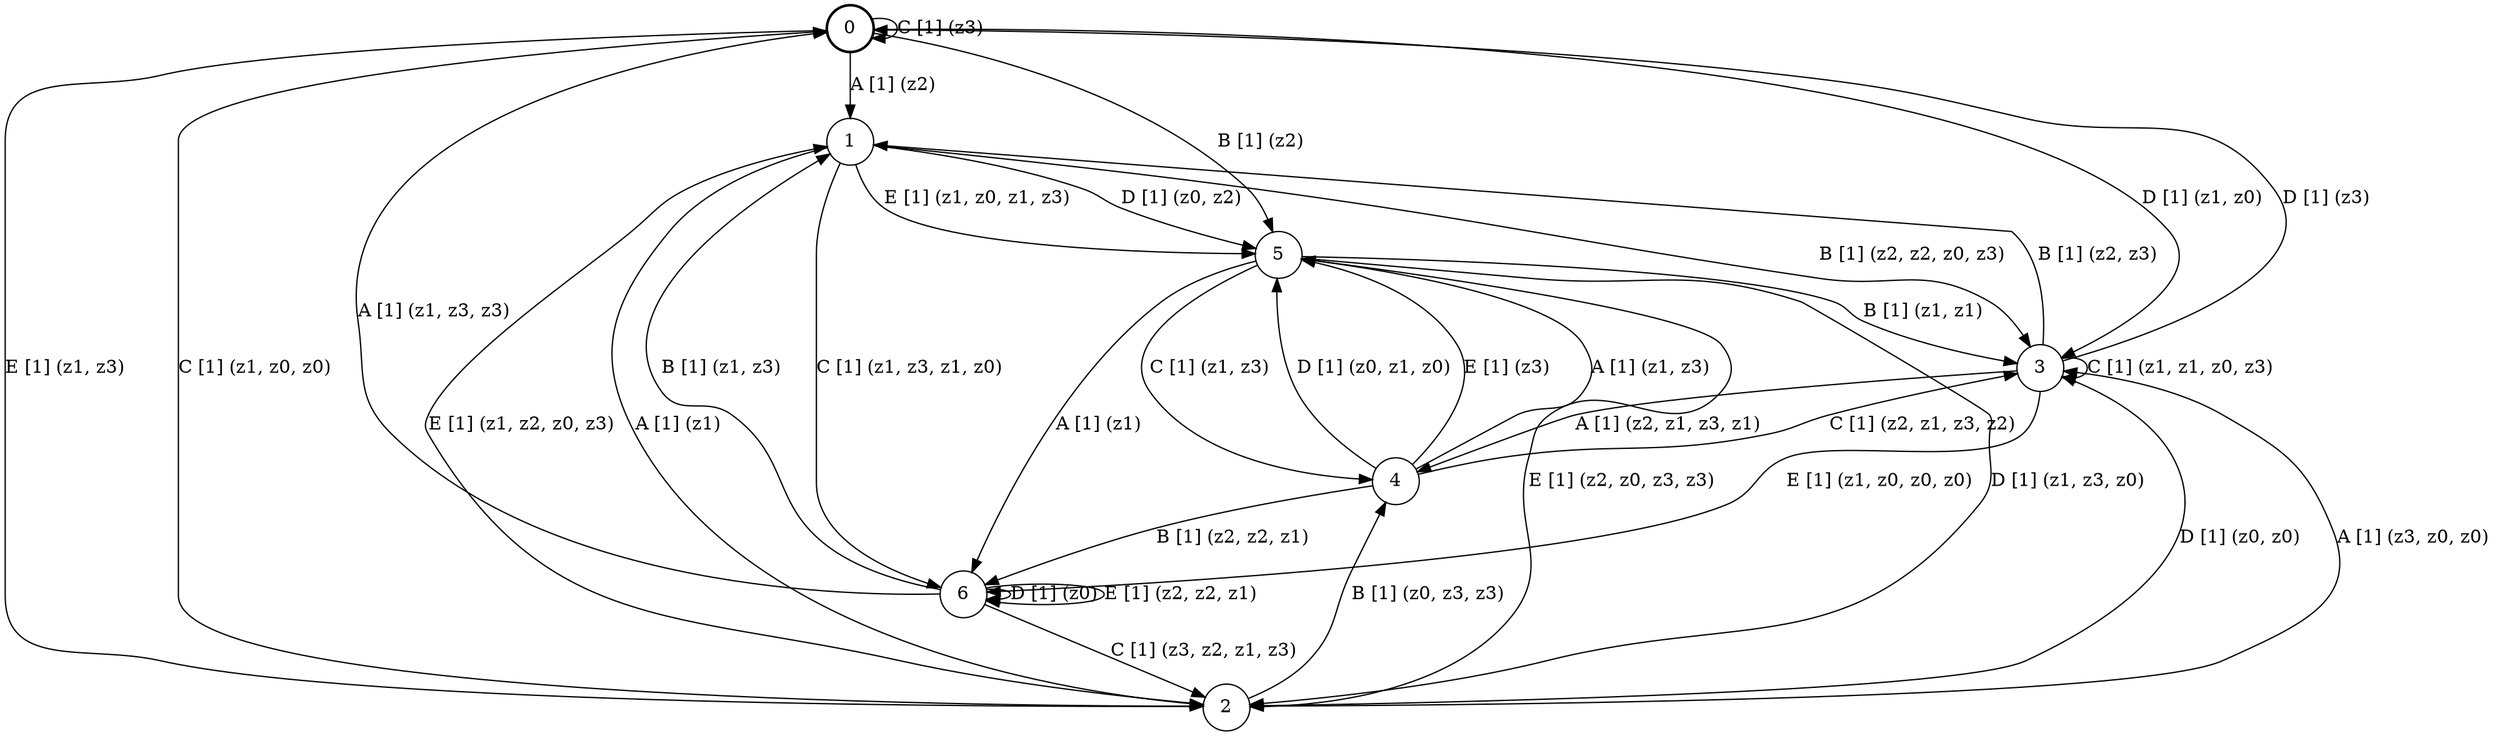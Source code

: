 # generated file, don't try to modify
# command: dot -Tpng <filename> > tree.png
digraph Automaton {
    node [shape = circle];
    0 [style = "bold"];
    0 -> 1 [label = "A [1] (z2) "];
    0 -> 5 [label = "B [1] (z2) "];
    0 -> 0 [label = "C [1] (z3) "];
    0 -> 3 [label = "D [1] (z1, z0) "];
    0 -> 2 [label = "E [1] (z1, z3) "];
    1 -> 2 [label = "A [1] (z1) "];
    1 -> 3 [label = "B [1] (z2, z2, z0, z3) "];
    1 -> 6 [label = "C [1] (z1, z3, z1, z0) "];
    1 -> 5 [label = "D [1] (z0, z2) "];
    1 -> 5 [label = "E [1] (z1, z0, z1, z3) "];
    2 -> 3 [label = "A [1] (z3, z0, z0) "];
    2 -> 4 [label = "B [1] (z0, z3, z3) "];
    2 -> 0 [label = "C [1] (z1, z0, z0) "];
    2 -> 3 [label = "D [1] (z0, z0) "];
    2 -> 1 [label = "E [1] (z1, z2, z0, z3) "];
    3 -> 4 [label = "A [1] (z2, z1, z3, z1) "];
    3 -> 1 [label = "B [1] (z2, z3) "];
    3 -> 3 [label = "C [1] (z1, z1, z0, z3) "];
    3 -> 0 [label = "D [1] (z3) "];
    3 -> 6 [label = "E [1] (z1, z0, z0, z0) "];
    4 -> 5 [label = "A [1] (z1, z3) "];
    4 -> 6 [label = "B [1] (z2, z2, z1) "];
    4 -> 3 [label = "C [1] (z2, z1, z3, z2) "];
    4 -> 5 [label = "D [1] (z0, z1, z0) "];
    4 -> 5 [label = "E [1] (z3) "];
    5 -> 6 [label = "A [1] (z1) "];
    5 -> 3 [label = "B [1] (z1, z1) "];
    5 -> 4 [label = "C [1] (z1, z3) "];
    5 -> 2 [label = "D [1] (z1, z3, z0) "];
    5 -> 2 [label = "E [1] (z2, z0, z3, z3) "];
    6 -> 0 [label = "A [1] (z1, z3, z3) "];
    6 -> 1 [label = "B [1] (z1, z3) "];
    6 -> 2 [label = "C [1] (z3, z2, z1, z3) "];
    6 -> 6 [label = "D [1] (z0) "];
    6 -> 6 [label = "E [1] (z2, z2, z1) "];
}
